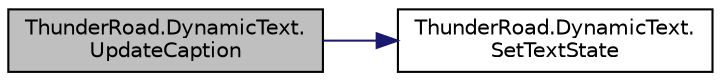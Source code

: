 digraph "ThunderRoad.DynamicText.UpdateCaption"
{
 // LATEX_PDF_SIZE
  edge [fontname="Helvetica",fontsize="10",labelfontname="Helvetica",labelfontsize="10"];
  node [fontname="Helvetica",fontsize="10",shape=record];
  rankdir="LR";
  Node1 [label="ThunderRoad.DynamicText.\lUpdateCaption",height=0.2,width=0.4,color="black", fillcolor="grey75", style="filled", fontcolor="black",tooltip="Updates the caption."];
  Node1 -> Node2 [color="midnightblue",fontsize="10",style="solid",fontname="Helvetica"];
  Node2 [label="ThunderRoad.DynamicText.\lSetTextState",height=0.2,width=0.4,color="black", fillcolor="white", style="filled",URL="$class_thunder_road_1_1_dynamic_text.html#ad7d9e2cba025095b07b63987df4d3550",tooltip="Sets the state of the text."];
}
